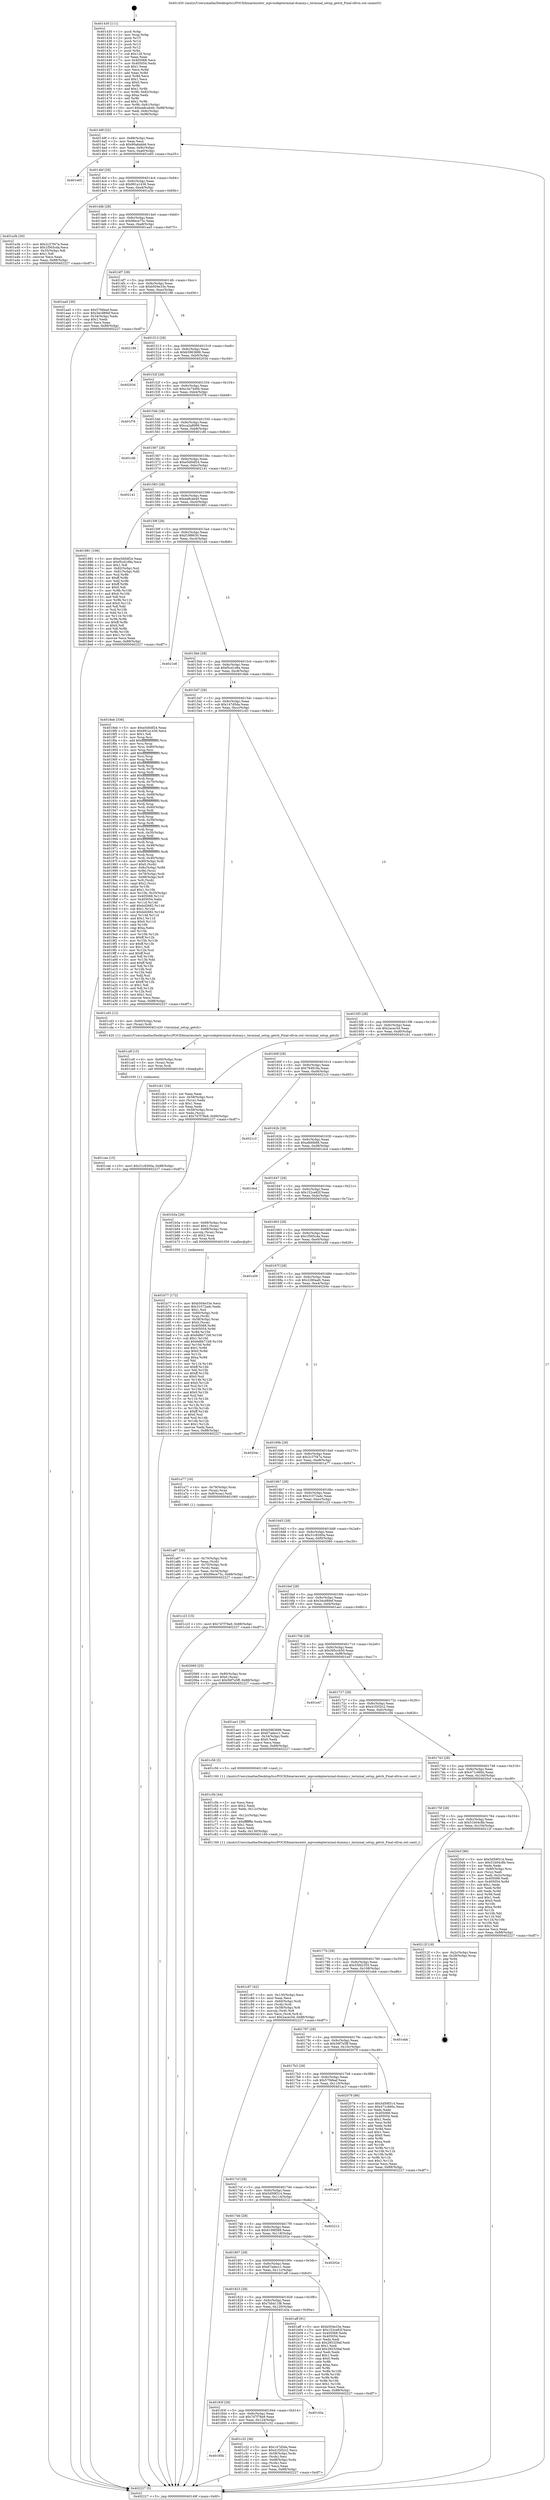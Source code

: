 digraph "0x401430" {
  label = "0x401430 (/mnt/c/Users/mathe/Desktop/tcc/POCII/binaries/extr_mpvosdepterminal-dummy.c_terminal_setup_getch_Final-ollvm.out::main(0))"
  labelloc = "t"
  node[shape=record]

  Entry [label="",width=0.3,height=0.3,shape=circle,fillcolor=black,style=filled]
  "0x40149f" [label="{
     0x40149f [32]\l
     | [instrs]\l
     &nbsp;&nbsp;0x40149f \<+6\>: mov -0x88(%rbp),%eax\l
     &nbsp;&nbsp;0x4014a5 \<+2\>: mov %eax,%ecx\l
     &nbsp;&nbsp;0x4014a7 \<+6\>: sub $0x90a6abb6,%ecx\l
     &nbsp;&nbsp;0x4014ad \<+6\>: mov %eax,-0x9c(%rbp)\l
     &nbsp;&nbsp;0x4014b3 \<+6\>: mov %ecx,-0xa0(%rbp)\l
     &nbsp;&nbsp;0x4014b9 \<+6\>: je 0000000000401e65 \<main+0xa35\>\l
  }"]
  "0x401e65" [label="{
     0x401e65\l
  }", style=dashed]
  "0x4014bf" [label="{
     0x4014bf [28]\l
     | [instrs]\l
     &nbsp;&nbsp;0x4014bf \<+5\>: jmp 00000000004014c4 \<main+0x94\>\l
     &nbsp;&nbsp;0x4014c4 \<+6\>: mov -0x9c(%rbp),%eax\l
     &nbsp;&nbsp;0x4014ca \<+5\>: sub $0x991a1436,%eax\l
     &nbsp;&nbsp;0x4014cf \<+6\>: mov %eax,-0xa4(%rbp)\l
     &nbsp;&nbsp;0x4014d5 \<+6\>: je 0000000000401a3b \<main+0x60b\>\l
  }"]
  Exit [label="",width=0.3,height=0.3,shape=circle,fillcolor=black,style=filled,peripheries=2]
  "0x401a3b" [label="{
     0x401a3b [30]\l
     | [instrs]\l
     &nbsp;&nbsp;0x401a3b \<+5\>: mov $0x2c37f47a,%eax\l
     &nbsp;&nbsp;0x401a40 \<+5\>: mov $0x1f565cda,%ecx\l
     &nbsp;&nbsp;0x401a45 \<+3\>: mov -0x35(%rbp),%dl\l
     &nbsp;&nbsp;0x401a48 \<+3\>: test $0x1,%dl\l
     &nbsp;&nbsp;0x401a4b \<+3\>: cmovne %ecx,%eax\l
     &nbsp;&nbsp;0x401a4e \<+6\>: mov %eax,-0x88(%rbp)\l
     &nbsp;&nbsp;0x401a54 \<+5\>: jmp 0000000000402227 \<main+0xdf7\>\l
  }"]
  "0x4014db" [label="{
     0x4014db [28]\l
     | [instrs]\l
     &nbsp;&nbsp;0x4014db \<+5\>: jmp 00000000004014e0 \<main+0xb0\>\l
     &nbsp;&nbsp;0x4014e0 \<+6\>: mov -0x9c(%rbp),%eax\l
     &nbsp;&nbsp;0x4014e6 \<+5\>: sub $0x99ece75c,%eax\l
     &nbsp;&nbsp;0x4014eb \<+6\>: mov %eax,-0xa8(%rbp)\l
     &nbsp;&nbsp;0x4014f1 \<+6\>: je 0000000000401aa5 \<main+0x675\>\l
  }"]
  "0x401cee" [label="{
     0x401cee [15]\l
     | [instrs]\l
     &nbsp;&nbsp;0x401cee \<+10\>: movl $0x31c8260a,-0x88(%rbp)\l
     &nbsp;&nbsp;0x401cf8 \<+5\>: jmp 0000000000402227 \<main+0xdf7\>\l
  }"]
  "0x401aa5" [label="{
     0x401aa5 [30]\l
     | [instrs]\l
     &nbsp;&nbsp;0x401aa5 \<+5\>: mov $0x57f4feaf,%eax\l
     &nbsp;&nbsp;0x401aaa \<+5\>: mov $0x34cd89ef,%ecx\l
     &nbsp;&nbsp;0x401aaf \<+3\>: mov -0x34(%rbp),%edx\l
     &nbsp;&nbsp;0x401ab2 \<+3\>: cmp $0x1,%edx\l
     &nbsp;&nbsp;0x401ab5 \<+3\>: cmovl %ecx,%eax\l
     &nbsp;&nbsp;0x401ab8 \<+6\>: mov %eax,-0x88(%rbp)\l
     &nbsp;&nbsp;0x401abe \<+5\>: jmp 0000000000402227 \<main+0xdf7\>\l
  }"]
  "0x4014f7" [label="{
     0x4014f7 [28]\l
     | [instrs]\l
     &nbsp;&nbsp;0x4014f7 \<+5\>: jmp 00000000004014fc \<main+0xcc\>\l
     &nbsp;&nbsp;0x4014fc \<+6\>: mov -0x9c(%rbp),%eax\l
     &nbsp;&nbsp;0x401502 \<+5\>: sub $0xb504e33e,%eax\l
     &nbsp;&nbsp;0x401507 \<+6\>: mov %eax,-0xac(%rbp)\l
     &nbsp;&nbsp;0x40150d \<+6\>: je 0000000000402186 \<main+0xd56\>\l
  }"]
  "0x401cdf" [label="{
     0x401cdf [15]\l
     | [instrs]\l
     &nbsp;&nbsp;0x401cdf \<+4\>: mov -0x60(%rbp),%rax\l
     &nbsp;&nbsp;0x401ce3 \<+3\>: mov (%rax),%rax\l
     &nbsp;&nbsp;0x401ce6 \<+3\>: mov %rax,%rdi\l
     &nbsp;&nbsp;0x401ce9 \<+5\>: call 0000000000401030 \<free@plt\>\l
     | [calls]\l
     &nbsp;&nbsp;0x401030 \{1\} (unknown)\l
  }"]
  "0x402186" [label="{
     0x402186\l
  }", style=dashed]
  "0x401513" [label="{
     0x401513 [28]\l
     | [instrs]\l
     &nbsp;&nbsp;0x401513 \<+5\>: jmp 0000000000401518 \<main+0xe8\>\l
     &nbsp;&nbsp;0x401518 \<+6\>: mov -0x9c(%rbp),%eax\l
     &nbsp;&nbsp;0x40151e \<+5\>: sub $0xb5963686,%eax\l
     &nbsp;&nbsp;0x401523 \<+6\>: mov %eax,-0xb0(%rbp)\l
     &nbsp;&nbsp;0x401529 \<+6\>: je 000000000040203d \<main+0xc0d\>\l
  }"]
  "0x401c87" [label="{
     0x401c87 [42]\l
     | [instrs]\l
     &nbsp;&nbsp;0x401c87 \<+6\>: mov -0x130(%rbp),%ecx\l
     &nbsp;&nbsp;0x401c8d \<+3\>: imul %eax,%ecx\l
     &nbsp;&nbsp;0x401c90 \<+4\>: mov -0x60(%rbp),%rdi\l
     &nbsp;&nbsp;0x401c94 \<+3\>: mov (%rdi),%rdi\l
     &nbsp;&nbsp;0x401c97 \<+4\>: mov -0x58(%rbp),%r8\l
     &nbsp;&nbsp;0x401c9b \<+3\>: movslq (%r8),%r8\l
     &nbsp;&nbsp;0x401c9e \<+4\>: mov %ecx,(%rdi,%r8,4)\l
     &nbsp;&nbsp;0x401ca2 \<+10\>: movl $0x2acec5d,-0x88(%rbp)\l
     &nbsp;&nbsp;0x401cac \<+5\>: jmp 0000000000402227 \<main+0xdf7\>\l
  }"]
  "0x40203d" [label="{
     0x40203d\l
  }", style=dashed]
  "0x40152f" [label="{
     0x40152f [28]\l
     | [instrs]\l
     &nbsp;&nbsp;0x40152f \<+5\>: jmp 0000000000401534 \<main+0x104\>\l
     &nbsp;&nbsp;0x401534 \<+6\>: mov -0x9c(%rbp),%eax\l
     &nbsp;&nbsp;0x40153a \<+5\>: sub $0xc3a73d0b,%eax\l
     &nbsp;&nbsp;0x40153f \<+6\>: mov %eax,-0xb4(%rbp)\l
     &nbsp;&nbsp;0x401545 \<+6\>: je 0000000000401f78 \<main+0xb48\>\l
  }"]
  "0x401c5b" [label="{
     0x401c5b [44]\l
     | [instrs]\l
     &nbsp;&nbsp;0x401c5b \<+2\>: xor %ecx,%ecx\l
     &nbsp;&nbsp;0x401c5d \<+5\>: mov $0x2,%edx\l
     &nbsp;&nbsp;0x401c62 \<+6\>: mov %edx,-0x12c(%rbp)\l
     &nbsp;&nbsp;0x401c68 \<+1\>: cltd\l
     &nbsp;&nbsp;0x401c69 \<+6\>: mov -0x12c(%rbp),%esi\l
     &nbsp;&nbsp;0x401c6f \<+2\>: idiv %esi\l
     &nbsp;&nbsp;0x401c71 \<+6\>: imul $0xfffffffe,%edx,%edx\l
     &nbsp;&nbsp;0x401c77 \<+3\>: sub $0x1,%ecx\l
     &nbsp;&nbsp;0x401c7a \<+2\>: sub %ecx,%edx\l
     &nbsp;&nbsp;0x401c7c \<+6\>: mov %edx,-0x130(%rbp)\l
     &nbsp;&nbsp;0x401c82 \<+5\>: call 0000000000401160 \<next_i\>\l
     | [calls]\l
     &nbsp;&nbsp;0x401160 \{1\} (/mnt/c/Users/mathe/Desktop/tcc/POCII/binaries/extr_mpvosdepterminal-dummy.c_terminal_setup_getch_Final-ollvm.out::next_i)\l
  }"]
  "0x401f78" [label="{
     0x401f78\l
  }", style=dashed]
  "0x40154b" [label="{
     0x40154b [28]\l
     | [instrs]\l
     &nbsp;&nbsp;0x40154b \<+5\>: jmp 0000000000401550 \<main+0x120\>\l
     &nbsp;&nbsp;0x401550 \<+6\>: mov -0x9c(%rbp),%eax\l
     &nbsp;&nbsp;0x401556 \<+5\>: sub $0xca2a8089,%eax\l
     &nbsp;&nbsp;0x40155b \<+6\>: mov %eax,-0xb8(%rbp)\l
     &nbsp;&nbsp;0x401561 \<+6\>: je 0000000000401cfd \<main+0x8cd\>\l
  }"]
  "0x40185b" [label="{
     0x40185b\l
  }", style=dashed]
  "0x401cfd" [label="{
     0x401cfd\l
  }", style=dashed]
  "0x401567" [label="{
     0x401567 [28]\l
     | [instrs]\l
     &nbsp;&nbsp;0x401567 \<+5\>: jmp 000000000040156c \<main+0x13c\>\l
     &nbsp;&nbsp;0x40156c \<+6\>: mov -0x9c(%rbp),%eax\l
     &nbsp;&nbsp;0x401572 \<+5\>: sub $0xe5d0df24,%eax\l
     &nbsp;&nbsp;0x401577 \<+6\>: mov %eax,-0xbc(%rbp)\l
     &nbsp;&nbsp;0x40157d \<+6\>: je 0000000000402141 \<main+0xd11\>\l
  }"]
  "0x401c32" [label="{
     0x401c32 [36]\l
     | [instrs]\l
     &nbsp;&nbsp;0x401c32 \<+5\>: mov $0x147d5da,%eax\l
     &nbsp;&nbsp;0x401c37 \<+5\>: mov $0x41f202c2,%ecx\l
     &nbsp;&nbsp;0x401c3c \<+4\>: mov -0x58(%rbp),%rdx\l
     &nbsp;&nbsp;0x401c40 \<+2\>: mov (%rdx),%esi\l
     &nbsp;&nbsp;0x401c42 \<+4\>: mov -0x68(%rbp),%rdx\l
     &nbsp;&nbsp;0x401c46 \<+2\>: cmp (%rdx),%esi\l
     &nbsp;&nbsp;0x401c48 \<+3\>: cmovl %ecx,%eax\l
     &nbsp;&nbsp;0x401c4b \<+6\>: mov %eax,-0x88(%rbp)\l
     &nbsp;&nbsp;0x401c51 \<+5\>: jmp 0000000000402227 \<main+0xdf7\>\l
  }"]
  "0x402141" [label="{
     0x402141\l
  }", style=dashed]
  "0x401583" [label="{
     0x401583 [28]\l
     | [instrs]\l
     &nbsp;&nbsp;0x401583 \<+5\>: jmp 0000000000401588 \<main+0x158\>\l
     &nbsp;&nbsp;0x401588 \<+6\>: mov -0x9c(%rbp),%eax\l
     &nbsp;&nbsp;0x40158e \<+5\>: sub $0xea8cab40,%eax\l
     &nbsp;&nbsp;0x401593 \<+6\>: mov %eax,-0xc0(%rbp)\l
     &nbsp;&nbsp;0x401599 \<+6\>: je 0000000000401881 \<main+0x451\>\l
  }"]
  "0x40183f" [label="{
     0x40183f [28]\l
     | [instrs]\l
     &nbsp;&nbsp;0x40183f \<+5\>: jmp 0000000000401844 \<main+0x414\>\l
     &nbsp;&nbsp;0x401844 \<+6\>: mov -0x9c(%rbp),%eax\l
     &nbsp;&nbsp;0x40184a \<+5\>: sub $0x7d7f78a9,%eax\l
     &nbsp;&nbsp;0x40184f \<+6\>: mov %eax,-0x124(%rbp)\l
     &nbsp;&nbsp;0x401855 \<+6\>: je 0000000000401c32 \<main+0x802\>\l
  }"]
  "0x401881" [label="{
     0x401881 [106]\l
     | [instrs]\l
     &nbsp;&nbsp;0x401881 \<+5\>: mov $0xe5d0df24,%eax\l
     &nbsp;&nbsp;0x401886 \<+5\>: mov $0xf5cd1d9a,%ecx\l
     &nbsp;&nbsp;0x40188b \<+2\>: mov $0x1,%dl\l
     &nbsp;&nbsp;0x40188d \<+7\>: mov -0x82(%rbp),%sil\l
     &nbsp;&nbsp;0x401894 \<+7\>: mov -0x81(%rbp),%dil\l
     &nbsp;&nbsp;0x40189b \<+3\>: mov %sil,%r8b\l
     &nbsp;&nbsp;0x40189e \<+4\>: xor $0xff,%r8b\l
     &nbsp;&nbsp;0x4018a2 \<+3\>: mov %dil,%r9b\l
     &nbsp;&nbsp;0x4018a5 \<+4\>: xor $0xff,%r9b\l
     &nbsp;&nbsp;0x4018a9 \<+3\>: xor $0x0,%dl\l
     &nbsp;&nbsp;0x4018ac \<+3\>: mov %r8b,%r10b\l
     &nbsp;&nbsp;0x4018af \<+4\>: and $0x0,%r10b\l
     &nbsp;&nbsp;0x4018b3 \<+3\>: and %dl,%sil\l
     &nbsp;&nbsp;0x4018b6 \<+3\>: mov %r9b,%r11b\l
     &nbsp;&nbsp;0x4018b9 \<+4\>: and $0x0,%r11b\l
     &nbsp;&nbsp;0x4018bd \<+3\>: and %dl,%dil\l
     &nbsp;&nbsp;0x4018c0 \<+3\>: or %sil,%r10b\l
     &nbsp;&nbsp;0x4018c3 \<+3\>: or %dil,%r11b\l
     &nbsp;&nbsp;0x4018c6 \<+3\>: xor %r11b,%r10b\l
     &nbsp;&nbsp;0x4018c9 \<+3\>: or %r9b,%r8b\l
     &nbsp;&nbsp;0x4018cc \<+4\>: xor $0xff,%r8b\l
     &nbsp;&nbsp;0x4018d0 \<+3\>: or $0x0,%dl\l
     &nbsp;&nbsp;0x4018d3 \<+3\>: and %dl,%r8b\l
     &nbsp;&nbsp;0x4018d6 \<+3\>: or %r8b,%r10b\l
     &nbsp;&nbsp;0x4018d9 \<+4\>: test $0x1,%r10b\l
     &nbsp;&nbsp;0x4018dd \<+3\>: cmovne %ecx,%eax\l
     &nbsp;&nbsp;0x4018e0 \<+6\>: mov %eax,-0x88(%rbp)\l
     &nbsp;&nbsp;0x4018e6 \<+5\>: jmp 0000000000402227 \<main+0xdf7\>\l
  }"]
  "0x40159f" [label="{
     0x40159f [28]\l
     | [instrs]\l
     &nbsp;&nbsp;0x40159f \<+5\>: jmp 00000000004015a4 \<main+0x174\>\l
     &nbsp;&nbsp;0x4015a4 \<+6\>: mov -0x9c(%rbp),%eax\l
     &nbsp;&nbsp;0x4015aa \<+5\>: sub $0xf19f8630,%eax\l
     &nbsp;&nbsp;0x4015af \<+6\>: mov %eax,-0xc4(%rbp)\l
     &nbsp;&nbsp;0x4015b5 \<+6\>: je 00000000004021e8 \<main+0xdb8\>\l
  }"]
  "0x402227" [label="{
     0x402227 [5]\l
     | [instrs]\l
     &nbsp;&nbsp;0x402227 \<+5\>: jmp 000000000040149f \<main+0x6f\>\l
  }"]
  "0x401430" [label="{
     0x401430 [111]\l
     | [instrs]\l
     &nbsp;&nbsp;0x401430 \<+1\>: push %rbp\l
     &nbsp;&nbsp;0x401431 \<+3\>: mov %rsp,%rbp\l
     &nbsp;&nbsp;0x401434 \<+2\>: push %r15\l
     &nbsp;&nbsp;0x401436 \<+2\>: push %r14\l
     &nbsp;&nbsp;0x401438 \<+2\>: push %r13\l
     &nbsp;&nbsp;0x40143a \<+2\>: push %r12\l
     &nbsp;&nbsp;0x40143c \<+1\>: push %rbx\l
     &nbsp;&nbsp;0x40143d \<+7\>: sub $0x128,%rsp\l
     &nbsp;&nbsp;0x401444 \<+2\>: xor %eax,%eax\l
     &nbsp;&nbsp;0x401446 \<+7\>: mov 0x405068,%ecx\l
     &nbsp;&nbsp;0x40144d \<+7\>: mov 0x405054,%edx\l
     &nbsp;&nbsp;0x401454 \<+3\>: sub $0x1,%eax\l
     &nbsp;&nbsp;0x401457 \<+3\>: mov %ecx,%r8d\l
     &nbsp;&nbsp;0x40145a \<+3\>: add %eax,%r8d\l
     &nbsp;&nbsp;0x40145d \<+4\>: imul %r8d,%ecx\l
     &nbsp;&nbsp;0x401461 \<+3\>: and $0x1,%ecx\l
     &nbsp;&nbsp;0x401464 \<+3\>: cmp $0x0,%ecx\l
     &nbsp;&nbsp;0x401467 \<+4\>: sete %r9b\l
     &nbsp;&nbsp;0x40146b \<+4\>: and $0x1,%r9b\l
     &nbsp;&nbsp;0x40146f \<+7\>: mov %r9b,-0x82(%rbp)\l
     &nbsp;&nbsp;0x401476 \<+3\>: cmp $0xa,%edx\l
     &nbsp;&nbsp;0x401479 \<+4\>: setl %r9b\l
     &nbsp;&nbsp;0x40147d \<+4\>: and $0x1,%r9b\l
     &nbsp;&nbsp;0x401481 \<+7\>: mov %r9b,-0x81(%rbp)\l
     &nbsp;&nbsp;0x401488 \<+10\>: movl $0xea8cab40,-0x88(%rbp)\l
     &nbsp;&nbsp;0x401492 \<+6\>: mov %edi,-0x8c(%rbp)\l
     &nbsp;&nbsp;0x401498 \<+7\>: mov %rsi,-0x98(%rbp)\l
  }"]
  "0x401d3a" [label="{
     0x401d3a\l
  }", style=dashed]
  "0x4021e8" [label="{
     0x4021e8\l
  }", style=dashed]
  "0x4015bb" [label="{
     0x4015bb [28]\l
     | [instrs]\l
     &nbsp;&nbsp;0x4015bb \<+5\>: jmp 00000000004015c0 \<main+0x190\>\l
     &nbsp;&nbsp;0x4015c0 \<+6\>: mov -0x9c(%rbp),%eax\l
     &nbsp;&nbsp;0x4015c6 \<+5\>: sub $0xf5cd1d9a,%eax\l
     &nbsp;&nbsp;0x4015cb \<+6\>: mov %eax,-0xc8(%rbp)\l
     &nbsp;&nbsp;0x4015d1 \<+6\>: je 00000000004018eb \<main+0x4bb\>\l
  }"]
  "0x401b77" [label="{
     0x401b77 [172]\l
     | [instrs]\l
     &nbsp;&nbsp;0x401b77 \<+5\>: mov $0xb504e33e,%ecx\l
     &nbsp;&nbsp;0x401b7c \<+5\>: mov $0x31072adc,%edx\l
     &nbsp;&nbsp;0x401b81 \<+3\>: mov $0x1,%sil\l
     &nbsp;&nbsp;0x401b84 \<+4\>: mov -0x60(%rbp),%rdi\l
     &nbsp;&nbsp;0x401b88 \<+3\>: mov %rax,(%rdi)\l
     &nbsp;&nbsp;0x401b8b \<+4\>: mov -0x58(%rbp),%rax\l
     &nbsp;&nbsp;0x401b8f \<+6\>: movl $0x0,(%rax)\l
     &nbsp;&nbsp;0x401b95 \<+8\>: mov 0x405068,%r8d\l
     &nbsp;&nbsp;0x401b9d \<+8\>: mov 0x405054,%r9d\l
     &nbsp;&nbsp;0x401ba5 \<+3\>: mov %r8d,%r10d\l
     &nbsp;&nbsp;0x401ba8 \<+7\>: sub $0x6d6b71b9,%r10d\l
     &nbsp;&nbsp;0x401baf \<+4\>: sub $0x1,%r10d\l
     &nbsp;&nbsp;0x401bb3 \<+7\>: add $0x6d6b71b9,%r10d\l
     &nbsp;&nbsp;0x401bba \<+4\>: imul %r10d,%r8d\l
     &nbsp;&nbsp;0x401bbe \<+4\>: and $0x1,%r8d\l
     &nbsp;&nbsp;0x401bc2 \<+4\>: cmp $0x0,%r8d\l
     &nbsp;&nbsp;0x401bc6 \<+4\>: sete %r11b\l
     &nbsp;&nbsp;0x401bca \<+4\>: cmp $0xa,%r9d\l
     &nbsp;&nbsp;0x401bce \<+3\>: setl %bl\l
     &nbsp;&nbsp;0x401bd1 \<+3\>: mov %r11b,%r14b\l
     &nbsp;&nbsp;0x401bd4 \<+4\>: xor $0xff,%r14b\l
     &nbsp;&nbsp;0x401bd8 \<+3\>: mov %bl,%r15b\l
     &nbsp;&nbsp;0x401bdb \<+4\>: xor $0xff,%r15b\l
     &nbsp;&nbsp;0x401bdf \<+4\>: xor $0x0,%sil\l
     &nbsp;&nbsp;0x401be3 \<+3\>: mov %r14b,%r12b\l
     &nbsp;&nbsp;0x401be6 \<+4\>: and $0x0,%r12b\l
     &nbsp;&nbsp;0x401bea \<+3\>: and %sil,%r11b\l
     &nbsp;&nbsp;0x401bed \<+3\>: mov %r15b,%r13b\l
     &nbsp;&nbsp;0x401bf0 \<+4\>: and $0x0,%r13b\l
     &nbsp;&nbsp;0x401bf4 \<+3\>: and %sil,%bl\l
     &nbsp;&nbsp;0x401bf7 \<+3\>: or %r11b,%r12b\l
     &nbsp;&nbsp;0x401bfa \<+3\>: or %bl,%r13b\l
     &nbsp;&nbsp;0x401bfd \<+3\>: xor %r13b,%r12b\l
     &nbsp;&nbsp;0x401c00 \<+3\>: or %r15b,%r14b\l
     &nbsp;&nbsp;0x401c03 \<+4\>: xor $0xff,%r14b\l
     &nbsp;&nbsp;0x401c07 \<+4\>: or $0x0,%sil\l
     &nbsp;&nbsp;0x401c0b \<+3\>: and %sil,%r14b\l
     &nbsp;&nbsp;0x401c0e \<+3\>: or %r14b,%r12b\l
     &nbsp;&nbsp;0x401c11 \<+4\>: test $0x1,%r12b\l
     &nbsp;&nbsp;0x401c15 \<+3\>: cmovne %edx,%ecx\l
     &nbsp;&nbsp;0x401c18 \<+6\>: mov %ecx,-0x88(%rbp)\l
     &nbsp;&nbsp;0x401c1e \<+5\>: jmp 0000000000402227 \<main+0xdf7\>\l
  }"]
  "0x4018eb" [label="{
     0x4018eb [336]\l
     | [instrs]\l
     &nbsp;&nbsp;0x4018eb \<+5\>: mov $0xe5d0df24,%eax\l
     &nbsp;&nbsp;0x4018f0 \<+5\>: mov $0x991a1436,%ecx\l
     &nbsp;&nbsp;0x4018f5 \<+2\>: mov $0x1,%dl\l
     &nbsp;&nbsp;0x4018f7 \<+3\>: mov %rsp,%rsi\l
     &nbsp;&nbsp;0x4018fa \<+4\>: add $0xfffffffffffffff0,%rsi\l
     &nbsp;&nbsp;0x4018fe \<+3\>: mov %rsi,%rsp\l
     &nbsp;&nbsp;0x401901 \<+4\>: mov %rsi,-0x80(%rbp)\l
     &nbsp;&nbsp;0x401905 \<+3\>: mov %rsp,%rsi\l
     &nbsp;&nbsp;0x401908 \<+4\>: add $0xfffffffffffffff0,%rsi\l
     &nbsp;&nbsp;0x40190c \<+3\>: mov %rsi,%rsp\l
     &nbsp;&nbsp;0x40190f \<+3\>: mov %rsp,%rdi\l
     &nbsp;&nbsp;0x401912 \<+4\>: add $0xfffffffffffffff0,%rdi\l
     &nbsp;&nbsp;0x401916 \<+3\>: mov %rdi,%rsp\l
     &nbsp;&nbsp;0x401919 \<+4\>: mov %rdi,-0x78(%rbp)\l
     &nbsp;&nbsp;0x40191d \<+3\>: mov %rsp,%rdi\l
     &nbsp;&nbsp;0x401920 \<+4\>: add $0xfffffffffffffff0,%rdi\l
     &nbsp;&nbsp;0x401924 \<+3\>: mov %rdi,%rsp\l
     &nbsp;&nbsp;0x401927 \<+4\>: mov %rdi,-0x70(%rbp)\l
     &nbsp;&nbsp;0x40192b \<+3\>: mov %rsp,%rdi\l
     &nbsp;&nbsp;0x40192e \<+4\>: add $0xfffffffffffffff0,%rdi\l
     &nbsp;&nbsp;0x401932 \<+3\>: mov %rdi,%rsp\l
     &nbsp;&nbsp;0x401935 \<+4\>: mov %rdi,-0x68(%rbp)\l
     &nbsp;&nbsp;0x401939 \<+3\>: mov %rsp,%rdi\l
     &nbsp;&nbsp;0x40193c \<+4\>: add $0xfffffffffffffff0,%rdi\l
     &nbsp;&nbsp;0x401940 \<+3\>: mov %rdi,%rsp\l
     &nbsp;&nbsp;0x401943 \<+4\>: mov %rdi,-0x60(%rbp)\l
     &nbsp;&nbsp;0x401947 \<+3\>: mov %rsp,%rdi\l
     &nbsp;&nbsp;0x40194a \<+4\>: add $0xfffffffffffffff0,%rdi\l
     &nbsp;&nbsp;0x40194e \<+3\>: mov %rdi,%rsp\l
     &nbsp;&nbsp;0x401951 \<+4\>: mov %rdi,-0x58(%rbp)\l
     &nbsp;&nbsp;0x401955 \<+3\>: mov %rsp,%rdi\l
     &nbsp;&nbsp;0x401958 \<+4\>: add $0xfffffffffffffff0,%rdi\l
     &nbsp;&nbsp;0x40195c \<+3\>: mov %rdi,%rsp\l
     &nbsp;&nbsp;0x40195f \<+4\>: mov %rdi,-0x50(%rbp)\l
     &nbsp;&nbsp;0x401963 \<+3\>: mov %rsp,%rdi\l
     &nbsp;&nbsp;0x401966 \<+4\>: add $0xfffffffffffffff0,%rdi\l
     &nbsp;&nbsp;0x40196a \<+3\>: mov %rdi,%rsp\l
     &nbsp;&nbsp;0x40196d \<+4\>: mov %rdi,-0x48(%rbp)\l
     &nbsp;&nbsp;0x401971 \<+3\>: mov %rsp,%rdi\l
     &nbsp;&nbsp;0x401974 \<+4\>: add $0xfffffffffffffff0,%rdi\l
     &nbsp;&nbsp;0x401978 \<+3\>: mov %rdi,%rsp\l
     &nbsp;&nbsp;0x40197b \<+4\>: mov %rdi,-0x40(%rbp)\l
     &nbsp;&nbsp;0x40197f \<+4\>: mov -0x80(%rbp),%rdi\l
     &nbsp;&nbsp;0x401983 \<+6\>: movl $0x0,(%rdi)\l
     &nbsp;&nbsp;0x401989 \<+7\>: mov -0x8c(%rbp),%r8d\l
     &nbsp;&nbsp;0x401990 \<+3\>: mov %r8d,(%rsi)\l
     &nbsp;&nbsp;0x401993 \<+4\>: mov -0x78(%rbp),%rdi\l
     &nbsp;&nbsp;0x401997 \<+7\>: mov -0x98(%rbp),%r9\l
     &nbsp;&nbsp;0x40199e \<+3\>: mov %r9,(%rdi)\l
     &nbsp;&nbsp;0x4019a1 \<+3\>: cmpl $0x2,(%rsi)\l
     &nbsp;&nbsp;0x4019a4 \<+4\>: setne %r10b\l
     &nbsp;&nbsp;0x4019a8 \<+4\>: and $0x1,%r10b\l
     &nbsp;&nbsp;0x4019ac \<+4\>: mov %r10b,-0x35(%rbp)\l
     &nbsp;&nbsp;0x4019b0 \<+8\>: mov 0x405068,%r11d\l
     &nbsp;&nbsp;0x4019b8 \<+7\>: mov 0x405054,%ebx\l
     &nbsp;&nbsp;0x4019bf \<+3\>: mov %r11d,%r14d\l
     &nbsp;&nbsp;0x4019c2 \<+7\>: add $0xbd2682,%r14d\l
     &nbsp;&nbsp;0x4019c9 \<+4\>: sub $0x1,%r14d\l
     &nbsp;&nbsp;0x4019cd \<+7\>: sub $0xbd2682,%r14d\l
     &nbsp;&nbsp;0x4019d4 \<+4\>: imul %r14d,%r11d\l
     &nbsp;&nbsp;0x4019d8 \<+4\>: and $0x1,%r11d\l
     &nbsp;&nbsp;0x4019dc \<+4\>: cmp $0x0,%r11d\l
     &nbsp;&nbsp;0x4019e0 \<+4\>: sete %r10b\l
     &nbsp;&nbsp;0x4019e4 \<+3\>: cmp $0xa,%ebx\l
     &nbsp;&nbsp;0x4019e7 \<+4\>: setl %r15b\l
     &nbsp;&nbsp;0x4019eb \<+3\>: mov %r10b,%r12b\l
     &nbsp;&nbsp;0x4019ee \<+4\>: xor $0xff,%r12b\l
     &nbsp;&nbsp;0x4019f2 \<+3\>: mov %r15b,%r13b\l
     &nbsp;&nbsp;0x4019f5 \<+4\>: xor $0xff,%r13b\l
     &nbsp;&nbsp;0x4019f9 \<+3\>: xor $0x1,%dl\l
     &nbsp;&nbsp;0x4019fc \<+3\>: mov %r12b,%sil\l
     &nbsp;&nbsp;0x4019ff \<+4\>: and $0xff,%sil\l
     &nbsp;&nbsp;0x401a03 \<+3\>: and %dl,%r10b\l
     &nbsp;&nbsp;0x401a06 \<+3\>: mov %r13b,%dil\l
     &nbsp;&nbsp;0x401a09 \<+4\>: and $0xff,%dil\l
     &nbsp;&nbsp;0x401a0d \<+3\>: and %dl,%r15b\l
     &nbsp;&nbsp;0x401a10 \<+3\>: or %r10b,%sil\l
     &nbsp;&nbsp;0x401a13 \<+3\>: or %r15b,%dil\l
     &nbsp;&nbsp;0x401a16 \<+3\>: xor %dil,%sil\l
     &nbsp;&nbsp;0x401a19 \<+3\>: or %r13b,%r12b\l
     &nbsp;&nbsp;0x401a1c \<+4\>: xor $0xff,%r12b\l
     &nbsp;&nbsp;0x401a20 \<+3\>: or $0x1,%dl\l
     &nbsp;&nbsp;0x401a23 \<+3\>: and %dl,%r12b\l
     &nbsp;&nbsp;0x401a26 \<+3\>: or %r12b,%sil\l
     &nbsp;&nbsp;0x401a29 \<+4\>: test $0x1,%sil\l
     &nbsp;&nbsp;0x401a2d \<+3\>: cmovne %ecx,%eax\l
     &nbsp;&nbsp;0x401a30 \<+6\>: mov %eax,-0x88(%rbp)\l
     &nbsp;&nbsp;0x401a36 \<+5\>: jmp 0000000000402227 \<main+0xdf7\>\l
  }"]
  "0x4015d7" [label="{
     0x4015d7 [28]\l
     | [instrs]\l
     &nbsp;&nbsp;0x4015d7 \<+5\>: jmp 00000000004015dc \<main+0x1ac\>\l
     &nbsp;&nbsp;0x4015dc \<+6\>: mov -0x9c(%rbp),%eax\l
     &nbsp;&nbsp;0x4015e2 \<+5\>: sub $0x147d5da,%eax\l
     &nbsp;&nbsp;0x4015e7 \<+6\>: mov %eax,-0xcc(%rbp)\l
     &nbsp;&nbsp;0x4015ed \<+6\>: je 0000000000401cd3 \<main+0x8a3\>\l
  }"]
  "0x401823" [label="{
     0x401823 [28]\l
     | [instrs]\l
     &nbsp;&nbsp;0x401823 \<+5\>: jmp 0000000000401828 \<main+0x3f8\>\l
     &nbsp;&nbsp;0x401828 \<+6\>: mov -0x9c(%rbp),%eax\l
     &nbsp;&nbsp;0x40182e \<+5\>: sub $0x7bb411f8,%eax\l
     &nbsp;&nbsp;0x401833 \<+6\>: mov %eax,-0x120(%rbp)\l
     &nbsp;&nbsp;0x401839 \<+6\>: je 0000000000401d3a \<main+0x90a\>\l
  }"]
  "0x401aff" [label="{
     0x401aff [91]\l
     | [instrs]\l
     &nbsp;&nbsp;0x401aff \<+5\>: mov $0xb504e33e,%eax\l
     &nbsp;&nbsp;0x401b04 \<+5\>: mov $0x152ce82f,%ecx\l
     &nbsp;&nbsp;0x401b09 \<+7\>: mov 0x405068,%edx\l
     &nbsp;&nbsp;0x401b10 \<+7\>: mov 0x405054,%esi\l
     &nbsp;&nbsp;0x401b17 \<+2\>: mov %edx,%edi\l
     &nbsp;&nbsp;0x401b19 \<+6\>: sub $0x285329af,%edi\l
     &nbsp;&nbsp;0x401b1f \<+3\>: sub $0x1,%edi\l
     &nbsp;&nbsp;0x401b22 \<+6\>: add $0x285329af,%edi\l
     &nbsp;&nbsp;0x401b28 \<+3\>: imul %edi,%edx\l
     &nbsp;&nbsp;0x401b2b \<+3\>: and $0x1,%edx\l
     &nbsp;&nbsp;0x401b2e \<+3\>: cmp $0x0,%edx\l
     &nbsp;&nbsp;0x401b31 \<+4\>: sete %r8b\l
     &nbsp;&nbsp;0x401b35 \<+3\>: cmp $0xa,%esi\l
     &nbsp;&nbsp;0x401b38 \<+4\>: setl %r9b\l
     &nbsp;&nbsp;0x401b3c \<+3\>: mov %r8b,%r10b\l
     &nbsp;&nbsp;0x401b3f \<+3\>: and %r9b,%r10b\l
     &nbsp;&nbsp;0x401b42 \<+3\>: xor %r9b,%r8b\l
     &nbsp;&nbsp;0x401b45 \<+3\>: or %r8b,%r10b\l
     &nbsp;&nbsp;0x401b48 \<+4\>: test $0x1,%r10b\l
     &nbsp;&nbsp;0x401b4c \<+3\>: cmovne %ecx,%eax\l
     &nbsp;&nbsp;0x401b4f \<+6\>: mov %eax,-0x88(%rbp)\l
     &nbsp;&nbsp;0x401b55 \<+5\>: jmp 0000000000402227 \<main+0xdf7\>\l
  }"]
  "0x401cd3" [label="{
     0x401cd3 [12]\l
     | [instrs]\l
     &nbsp;&nbsp;0x401cd3 \<+4\>: mov -0x60(%rbp),%rax\l
     &nbsp;&nbsp;0x401cd7 \<+3\>: mov (%rax),%rdi\l
     &nbsp;&nbsp;0x401cda \<+5\>: call 0000000000401420 \<terminal_setup_getch\>\l
     | [calls]\l
     &nbsp;&nbsp;0x401420 \{1\} (/mnt/c/Users/mathe/Desktop/tcc/POCII/binaries/extr_mpvosdepterminal-dummy.c_terminal_setup_getch_Final-ollvm.out::terminal_setup_getch)\l
  }"]
  "0x4015f3" [label="{
     0x4015f3 [28]\l
     | [instrs]\l
     &nbsp;&nbsp;0x4015f3 \<+5\>: jmp 00000000004015f8 \<main+0x1c8\>\l
     &nbsp;&nbsp;0x4015f8 \<+6\>: mov -0x9c(%rbp),%eax\l
     &nbsp;&nbsp;0x4015fe \<+5\>: sub $0x2acec5d,%eax\l
     &nbsp;&nbsp;0x401603 \<+6\>: mov %eax,-0xd0(%rbp)\l
     &nbsp;&nbsp;0x401609 \<+6\>: je 0000000000401cb1 \<main+0x881\>\l
  }"]
  "0x401807" [label="{
     0x401807 [28]\l
     | [instrs]\l
     &nbsp;&nbsp;0x401807 \<+5\>: jmp 000000000040180c \<main+0x3dc\>\l
     &nbsp;&nbsp;0x40180c \<+6\>: mov -0x9c(%rbp),%eax\l
     &nbsp;&nbsp;0x401812 \<+5\>: sub $0x67adecc1,%eax\l
     &nbsp;&nbsp;0x401817 \<+6\>: mov %eax,-0x11c(%rbp)\l
     &nbsp;&nbsp;0x40181d \<+6\>: je 0000000000401aff \<main+0x6cf\>\l
  }"]
  "0x401cb1" [label="{
     0x401cb1 [34]\l
     | [instrs]\l
     &nbsp;&nbsp;0x401cb1 \<+2\>: xor %eax,%eax\l
     &nbsp;&nbsp;0x401cb3 \<+4\>: mov -0x58(%rbp),%rcx\l
     &nbsp;&nbsp;0x401cb7 \<+2\>: mov (%rcx),%edx\l
     &nbsp;&nbsp;0x401cb9 \<+3\>: sub $0x1,%eax\l
     &nbsp;&nbsp;0x401cbc \<+2\>: sub %eax,%edx\l
     &nbsp;&nbsp;0x401cbe \<+4\>: mov -0x58(%rbp),%rcx\l
     &nbsp;&nbsp;0x401cc2 \<+2\>: mov %edx,(%rcx)\l
     &nbsp;&nbsp;0x401cc4 \<+10\>: movl $0x7d7f78a9,-0x88(%rbp)\l
     &nbsp;&nbsp;0x401cce \<+5\>: jmp 0000000000402227 \<main+0xdf7\>\l
  }"]
  "0x40160f" [label="{
     0x40160f [28]\l
     | [instrs]\l
     &nbsp;&nbsp;0x40160f \<+5\>: jmp 0000000000401614 \<main+0x1e4\>\l
     &nbsp;&nbsp;0x401614 \<+6\>: mov -0x9c(%rbp),%eax\l
     &nbsp;&nbsp;0x40161a \<+5\>: sub $0x764818a,%eax\l
     &nbsp;&nbsp;0x40161f \<+6\>: mov %eax,-0xd4(%rbp)\l
     &nbsp;&nbsp;0x401625 \<+6\>: je 00000000004021c3 \<main+0xd93\>\l
  }"]
  "0x40202e" [label="{
     0x40202e\l
  }", style=dashed]
  "0x4021c3" [label="{
     0x4021c3\l
  }", style=dashed]
  "0x40162b" [label="{
     0x40162b [28]\l
     | [instrs]\l
     &nbsp;&nbsp;0x40162b \<+5\>: jmp 0000000000401630 \<main+0x200\>\l
     &nbsp;&nbsp;0x401630 \<+6\>: mov -0x9c(%rbp),%eax\l
     &nbsp;&nbsp;0x401636 \<+5\>: sub $0xe8d0b68,%eax\l
     &nbsp;&nbsp;0x40163b \<+6\>: mov %eax,-0xd8(%rbp)\l
     &nbsp;&nbsp;0x401641 \<+6\>: je 0000000000401dcd \<main+0x99d\>\l
  }"]
  "0x4017eb" [label="{
     0x4017eb [28]\l
     | [instrs]\l
     &nbsp;&nbsp;0x4017eb \<+5\>: jmp 00000000004017f0 \<main+0x3c0\>\l
     &nbsp;&nbsp;0x4017f0 \<+6\>: mov -0x9c(%rbp),%eax\l
     &nbsp;&nbsp;0x4017f6 \<+5\>: sub $0x6199f389,%eax\l
     &nbsp;&nbsp;0x4017fb \<+6\>: mov %eax,-0x118(%rbp)\l
     &nbsp;&nbsp;0x401801 \<+6\>: je 000000000040202e \<main+0xbfe\>\l
  }"]
  "0x401dcd" [label="{
     0x401dcd\l
  }", style=dashed]
  "0x401647" [label="{
     0x401647 [28]\l
     | [instrs]\l
     &nbsp;&nbsp;0x401647 \<+5\>: jmp 000000000040164c \<main+0x21c\>\l
     &nbsp;&nbsp;0x40164c \<+6\>: mov -0x9c(%rbp),%eax\l
     &nbsp;&nbsp;0x401652 \<+5\>: sub $0x152ce82f,%eax\l
     &nbsp;&nbsp;0x401657 \<+6\>: mov %eax,-0xdc(%rbp)\l
     &nbsp;&nbsp;0x40165d \<+6\>: je 0000000000401b5a \<main+0x72a\>\l
  }"]
  "0x402212" [label="{
     0x402212\l
  }", style=dashed]
  "0x401b5a" [label="{
     0x401b5a [29]\l
     | [instrs]\l
     &nbsp;&nbsp;0x401b5a \<+4\>: mov -0x68(%rbp),%rax\l
     &nbsp;&nbsp;0x401b5e \<+6\>: movl $0x1,(%rax)\l
     &nbsp;&nbsp;0x401b64 \<+4\>: mov -0x68(%rbp),%rax\l
     &nbsp;&nbsp;0x401b68 \<+3\>: movslq (%rax),%rax\l
     &nbsp;&nbsp;0x401b6b \<+4\>: shl $0x2,%rax\l
     &nbsp;&nbsp;0x401b6f \<+3\>: mov %rax,%rdi\l
     &nbsp;&nbsp;0x401b72 \<+5\>: call 0000000000401050 \<malloc@plt\>\l
     | [calls]\l
     &nbsp;&nbsp;0x401050 \{1\} (unknown)\l
  }"]
  "0x401663" [label="{
     0x401663 [28]\l
     | [instrs]\l
     &nbsp;&nbsp;0x401663 \<+5\>: jmp 0000000000401668 \<main+0x238\>\l
     &nbsp;&nbsp;0x401668 \<+6\>: mov -0x9c(%rbp),%eax\l
     &nbsp;&nbsp;0x40166e \<+5\>: sub $0x1f565cda,%eax\l
     &nbsp;&nbsp;0x401673 \<+6\>: mov %eax,-0xe0(%rbp)\l
     &nbsp;&nbsp;0x401679 \<+6\>: je 0000000000401a59 \<main+0x629\>\l
  }"]
  "0x4017cf" [label="{
     0x4017cf [28]\l
     | [instrs]\l
     &nbsp;&nbsp;0x4017cf \<+5\>: jmp 00000000004017d4 \<main+0x3a4\>\l
     &nbsp;&nbsp;0x4017d4 \<+6\>: mov -0x9c(%rbp),%eax\l
     &nbsp;&nbsp;0x4017da \<+5\>: sub $0x5d59f314,%eax\l
     &nbsp;&nbsp;0x4017df \<+6\>: mov %eax,-0x114(%rbp)\l
     &nbsp;&nbsp;0x4017e5 \<+6\>: je 0000000000402212 \<main+0xde2\>\l
  }"]
  "0x401a59" [label="{
     0x401a59\l
  }", style=dashed]
  "0x40167f" [label="{
     0x40167f [28]\l
     | [instrs]\l
     &nbsp;&nbsp;0x40167f \<+5\>: jmp 0000000000401684 \<main+0x254\>\l
     &nbsp;&nbsp;0x401684 \<+6\>: mov -0x9c(%rbp),%eax\l
     &nbsp;&nbsp;0x40168a \<+5\>: sub $0x2280aafc,%eax\l
     &nbsp;&nbsp;0x40168f \<+6\>: mov %eax,-0xe4(%rbp)\l
     &nbsp;&nbsp;0x401695 \<+6\>: je 000000000040204c \<main+0xc1c\>\l
  }"]
  "0x401ac3" [label="{
     0x401ac3\l
  }", style=dashed]
  "0x40204c" [label="{
     0x40204c\l
  }", style=dashed]
  "0x40169b" [label="{
     0x40169b [28]\l
     | [instrs]\l
     &nbsp;&nbsp;0x40169b \<+5\>: jmp 00000000004016a0 \<main+0x270\>\l
     &nbsp;&nbsp;0x4016a0 \<+6\>: mov -0x9c(%rbp),%eax\l
     &nbsp;&nbsp;0x4016a6 \<+5\>: sub $0x2c37f47a,%eax\l
     &nbsp;&nbsp;0x4016ab \<+6\>: mov %eax,-0xe8(%rbp)\l
     &nbsp;&nbsp;0x4016b1 \<+6\>: je 0000000000401a77 \<main+0x647\>\l
  }"]
  "0x4017b3" [label="{
     0x4017b3 [28]\l
     | [instrs]\l
     &nbsp;&nbsp;0x4017b3 \<+5\>: jmp 00000000004017b8 \<main+0x388\>\l
     &nbsp;&nbsp;0x4017b8 \<+6\>: mov -0x9c(%rbp),%eax\l
     &nbsp;&nbsp;0x4017be \<+5\>: sub $0x57f4feaf,%eax\l
     &nbsp;&nbsp;0x4017c3 \<+6\>: mov %eax,-0x110(%rbp)\l
     &nbsp;&nbsp;0x4017c9 \<+6\>: je 0000000000401ac3 \<main+0x693\>\l
  }"]
  "0x401a77" [label="{
     0x401a77 [16]\l
     | [instrs]\l
     &nbsp;&nbsp;0x401a77 \<+4\>: mov -0x78(%rbp),%rax\l
     &nbsp;&nbsp;0x401a7b \<+3\>: mov (%rax),%rax\l
     &nbsp;&nbsp;0x401a7e \<+4\>: mov 0x8(%rax),%rdi\l
     &nbsp;&nbsp;0x401a82 \<+5\>: call 0000000000401060 \<atoi@plt\>\l
     | [calls]\l
     &nbsp;&nbsp;0x401060 \{1\} (unknown)\l
  }"]
  "0x4016b7" [label="{
     0x4016b7 [28]\l
     | [instrs]\l
     &nbsp;&nbsp;0x4016b7 \<+5\>: jmp 00000000004016bc \<main+0x28c\>\l
     &nbsp;&nbsp;0x4016bc \<+6\>: mov -0x9c(%rbp),%eax\l
     &nbsp;&nbsp;0x4016c2 \<+5\>: sub $0x31072adc,%eax\l
     &nbsp;&nbsp;0x4016c7 \<+6\>: mov %eax,-0xec(%rbp)\l
     &nbsp;&nbsp;0x4016cd \<+6\>: je 0000000000401c23 \<main+0x7f3\>\l
  }"]
  "0x401a87" [label="{
     0x401a87 [30]\l
     | [instrs]\l
     &nbsp;&nbsp;0x401a87 \<+4\>: mov -0x70(%rbp),%rdi\l
     &nbsp;&nbsp;0x401a8b \<+2\>: mov %eax,(%rdi)\l
     &nbsp;&nbsp;0x401a8d \<+4\>: mov -0x70(%rbp),%rdi\l
     &nbsp;&nbsp;0x401a91 \<+2\>: mov (%rdi),%eax\l
     &nbsp;&nbsp;0x401a93 \<+3\>: mov %eax,-0x34(%rbp)\l
     &nbsp;&nbsp;0x401a96 \<+10\>: movl $0x99ece75c,-0x88(%rbp)\l
     &nbsp;&nbsp;0x401aa0 \<+5\>: jmp 0000000000402227 \<main+0xdf7\>\l
  }"]
  "0x402079" [label="{
     0x402079 [86]\l
     | [instrs]\l
     &nbsp;&nbsp;0x402079 \<+5\>: mov $0x5d59f314,%eax\l
     &nbsp;&nbsp;0x40207e \<+5\>: mov $0x471c660c,%ecx\l
     &nbsp;&nbsp;0x402083 \<+2\>: xor %edx,%edx\l
     &nbsp;&nbsp;0x402085 \<+7\>: mov 0x405068,%esi\l
     &nbsp;&nbsp;0x40208c \<+7\>: mov 0x405054,%edi\l
     &nbsp;&nbsp;0x402093 \<+3\>: sub $0x1,%edx\l
     &nbsp;&nbsp;0x402096 \<+3\>: mov %esi,%r8d\l
     &nbsp;&nbsp;0x402099 \<+3\>: add %edx,%r8d\l
     &nbsp;&nbsp;0x40209c \<+4\>: imul %r8d,%esi\l
     &nbsp;&nbsp;0x4020a0 \<+3\>: and $0x1,%esi\l
     &nbsp;&nbsp;0x4020a3 \<+3\>: cmp $0x0,%esi\l
     &nbsp;&nbsp;0x4020a6 \<+4\>: sete %r9b\l
     &nbsp;&nbsp;0x4020aa \<+3\>: cmp $0xa,%edi\l
     &nbsp;&nbsp;0x4020ad \<+4\>: setl %r10b\l
     &nbsp;&nbsp;0x4020b1 \<+3\>: mov %r9b,%r11b\l
     &nbsp;&nbsp;0x4020b4 \<+3\>: and %r10b,%r11b\l
     &nbsp;&nbsp;0x4020b7 \<+3\>: xor %r10b,%r9b\l
     &nbsp;&nbsp;0x4020ba \<+3\>: or %r9b,%r11b\l
     &nbsp;&nbsp;0x4020bd \<+4\>: test $0x1,%r11b\l
     &nbsp;&nbsp;0x4020c1 \<+3\>: cmovne %ecx,%eax\l
     &nbsp;&nbsp;0x4020c4 \<+6\>: mov %eax,-0x88(%rbp)\l
     &nbsp;&nbsp;0x4020ca \<+5\>: jmp 0000000000402227 \<main+0xdf7\>\l
  }"]
  "0x401c23" [label="{
     0x401c23 [15]\l
     | [instrs]\l
     &nbsp;&nbsp;0x401c23 \<+10\>: movl $0x7d7f78a9,-0x88(%rbp)\l
     &nbsp;&nbsp;0x401c2d \<+5\>: jmp 0000000000402227 \<main+0xdf7\>\l
  }"]
  "0x4016d3" [label="{
     0x4016d3 [28]\l
     | [instrs]\l
     &nbsp;&nbsp;0x4016d3 \<+5\>: jmp 00000000004016d8 \<main+0x2a8\>\l
     &nbsp;&nbsp;0x4016d8 \<+6\>: mov -0x9c(%rbp),%eax\l
     &nbsp;&nbsp;0x4016de \<+5\>: sub $0x31c8260a,%eax\l
     &nbsp;&nbsp;0x4016e3 \<+6\>: mov %eax,-0xf0(%rbp)\l
     &nbsp;&nbsp;0x4016e9 \<+6\>: je 0000000000402060 \<main+0xc30\>\l
  }"]
  "0x401797" [label="{
     0x401797 [28]\l
     | [instrs]\l
     &nbsp;&nbsp;0x401797 \<+5\>: jmp 000000000040179c \<main+0x36c\>\l
     &nbsp;&nbsp;0x40179c \<+6\>: mov -0x9c(%rbp),%eax\l
     &nbsp;&nbsp;0x4017a2 \<+5\>: sub $0x56f7e5ff,%eax\l
     &nbsp;&nbsp;0x4017a7 \<+6\>: mov %eax,-0x10c(%rbp)\l
     &nbsp;&nbsp;0x4017ad \<+6\>: je 0000000000402079 \<main+0xc49\>\l
  }"]
  "0x402060" [label="{
     0x402060 [25]\l
     | [instrs]\l
     &nbsp;&nbsp;0x402060 \<+4\>: mov -0x80(%rbp),%rax\l
     &nbsp;&nbsp;0x402064 \<+6\>: movl $0x0,(%rax)\l
     &nbsp;&nbsp;0x40206a \<+10\>: movl $0x56f7e5ff,-0x88(%rbp)\l
     &nbsp;&nbsp;0x402074 \<+5\>: jmp 0000000000402227 \<main+0xdf7\>\l
  }"]
  "0x4016ef" [label="{
     0x4016ef [28]\l
     | [instrs]\l
     &nbsp;&nbsp;0x4016ef \<+5\>: jmp 00000000004016f4 \<main+0x2c4\>\l
     &nbsp;&nbsp;0x4016f4 \<+6\>: mov -0x9c(%rbp),%eax\l
     &nbsp;&nbsp;0x4016fa \<+5\>: sub $0x34cd89ef,%eax\l
     &nbsp;&nbsp;0x4016ff \<+6\>: mov %eax,-0xf4(%rbp)\l
     &nbsp;&nbsp;0x401705 \<+6\>: je 0000000000401ae1 \<main+0x6b1\>\l
  }"]
  "0x401ebb" [label="{
     0x401ebb\l
  }", style=dashed]
  "0x401ae1" [label="{
     0x401ae1 [30]\l
     | [instrs]\l
     &nbsp;&nbsp;0x401ae1 \<+5\>: mov $0xb5963686,%eax\l
     &nbsp;&nbsp;0x401ae6 \<+5\>: mov $0x67adecc1,%ecx\l
     &nbsp;&nbsp;0x401aeb \<+3\>: mov -0x34(%rbp),%edx\l
     &nbsp;&nbsp;0x401aee \<+3\>: cmp $0x0,%edx\l
     &nbsp;&nbsp;0x401af1 \<+3\>: cmove %ecx,%eax\l
     &nbsp;&nbsp;0x401af4 \<+6\>: mov %eax,-0x88(%rbp)\l
     &nbsp;&nbsp;0x401afa \<+5\>: jmp 0000000000402227 \<main+0xdf7\>\l
  }"]
  "0x40170b" [label="{
     0x40170b [28]\l
     | [instrs]\l
     &nbsp;&nbsp;0x40170b \<+5\>: jmp 0000000000401710 \<main+0x2e0\>\l
     &nbsp;&nbsp;0x401710 \<+6\>: mov -0x9c(%rbp),%eax\l
     &nbsp;&nbsp;0x401716 \<+5\>: sub $0x385ccb50,%eax\l
     &nbsp;&nbsp;0x40171b \<+6\>: mov %eax,-0xf8(%rbp)\l
     &nbsp;&nbsp;0x401721 \<+6\>: je 0000000000401e47 \<main+0xa17\>\l
  }"]
  "0x40177b" [label="{
     0x40177b [28]\l
     | [instrs]\l
     &nbsp;&nbsp;0x40177b \<+5\>: jmp 0000000000401780 \<main+0x350\>\l
     &nbsp;&nbsp;0x401780 \<+6\>: mov -0x9c(%rbp),%eax\l
     &nbsp;&nbsp;0x401786 \<+5\>: sub $0x55fd2355,%eax\l
     &nbsp;&nbsp;0x40178b \<+6\>: mov %eax,-0x108(%rbp)\l
     &nbsp;&nbsp;0x401791 \<+6\>: je 0000000000401ebb \<main+0xa8b\>\l
  }"]
  "0x401e47" [label="{
     0x401e47\l
  }", style=dashed]
  "0x401727" [label="{
     0x401727 [28]\l
     | [instrs]\l
     &nbsp;&nbsp;0x401727 \<+5\>: jmp 000000000040172c \<main+0x2fc\>\l
     &nbsp;&nbsp;0x40172c \<+6\>: mov -0x9c(%rbp),%eax\l
     &nbsp;&nbsp;0x401732 \<+5\>: sub $0x41f202c2,%eax\l
     &nbsp;&nbsp;0x401737 \<+6\>: mov %eax,-0xfc(%rbp)\l
     &nbsp;&nbsp;0x40173d \<+6\>: je 0000000000401c56 \<main+0x826\>\l
  }"]
  "0x40212f" [label="{
     0x40212f [18]\l
     | [instrs]\l
     &nbsp;&nbsp;0x40212f \<+3\>: mov -0x2c(%rbp),%eax\l
     &nbsp;&nbsp;0x402132 \<+4\>: lea -0x28(%rbp),%rsp\l
     &nbsp;&nbsp;0x402136 \<+1\>: pop %rbx\l
     &nbsp;&nbsp;0x402137 \<+2\>: pop %r12\l
     &nbsp;&nbsp;0x402139 \<+2\>: pop %r13\l
     &nbsp;&nbsp;0x40213b \<+2\>: pop %r14\l
     &nbsp;&nbsp;0x40213d \<+2\>: pop %r15\l
     &nbsp;&nbsp;0x40213f \<+1\>: pop %rbp\l
     &nbsp;&nbsp;0x402140 \<+1\>: ret\l
  }"]
  "0x401c56" [label="{
     0x401c56 [5]\l
     | [instrs]\l
     &nbsp;&nbsp;0x401c56 \<+5\>: call 0000000000401160 \<next_i\>\l
     | [calls]\l
     &nbsp;&nbsp;0x401160 \{1\} (/mnt/c/Users/mathe/Desktop/tcc/POCII/binaries/extr_mpvosdepterminal-dummy.c_terminal_setup_getch_Final-ollvm.out::next_i)\l
  }"]
  "0x401743" [label="{
     0x401743 [28]\l
     | [instrs]\l
     &nbsp;&nbsp;0x401743 \<+5\>: jmp 0000000000401748 \<main+0x318\>\l
     &nbsp;&nbsp;0x401748 \<+6\>: mov -0x9c(%rbp),%eax\l
     &nbsp;&nbsp;0x40174e \<+5\>: sub $0x471c660c,%eax\l
     &nbsp;&nbsp;0x401753 \<+6\>: mov %eax,-0x100(%rbp)\l
     &nbsp;&nbsp;0x401759 \<+6\>: je 00000000004020cf \<main+0xc9f\>\l
  }"]
  "0x40175f" [label="{
     0x40175f [28]\l
     | [instrs]\l
     &nbsp;&nbsp;0x40175f \<+5\>: jmp 0000000000401764 \<main+0x334\>\l
     &nbsp;&nbsp;0x401764 \<+6\>: mov -0x9c(%rbp),%eax\l
     &nbsp;&nbsp;0x40176a \<+5\>: sub $0x51b04c8b,%eax\l
     &nbsp;&nbsp;0x40176f \<+6\>: mov %eax,-0x104(%rbp)\l
     &nbsp;&nbsp;0x401775 \<+6\>: je 000000000040212f \<main+0xcff\>\l
  }"]
  "0x4020cf" [label="{
     0x4020cf [96]\l
     | [instrs]\l
     &nbsp;&nbsp;0x4020cf \<+5\>: mov $0x5d59f314,%eax\l
     &nbsp;&nbsp;0x4020d4 \<+5\>: mov $0x51b04c8b,%ecx\l
     &nbsp;&nbsp;0x4020d9 \<+2\>: xor %edx,%edx\l
     &nbsp;&nbsp;0x4020db \<+4\>: mov -0x80(%rbp),%rsi\l
     &nbsp;&nbsp;0x4020df \<+2\>: mov (%rsi),%edi\l
     &nbsp;&nbsp;0x4020e1 \<+3\>: mov %edi,-0x2c(%rbp)\l
     &nbsp;&nbsp;0x4020e4 \<+7\>: mov 0x405068,%edi\l
     &nbsp;&nbsp;0x4020eb \<+8\>: mov 0x405054,%r8d\l
     &nbsp;&nbsp;0x4020f3 \<+3\>: sub $0x1,%edx\l
     &nbsp;&nbsp;0x4020f6 \<+3\>: mov %edi,%r9d\l
     &nbsp;&nbsp;0x4020f9 \<+3\>: add %edx,%r9d\l
     &nbsp;&nbsp;0x4020fc \<+4\>: imul %r9d,%edi\l
     &nbsp;&nbsp;0x402100 \<+3\>: and $0x1,%edi\l
     &nbsp;&nbsp;0x402103 \<+3\>: cmp $0x0,%edi\l
     &nbsp;&nbsp;0x402106 \<+4\>: sete %r10b\l
     &nbsp;&nbsp;0x40210a \<+4\>: cmp $0xa,%r8d\l
     &nbsp;&nbsp;0x40210e \<+4\>: setl %r11b\l
     &nbsp;&nbsp;0x402112 \<+3\>: mov %r10b,%bl\l
     &nbsp;&nbsp;0x402115 \<+3\>: and %r11b,%bl\l
     &nbsp;&nbsp;0x402118 \<+3\>: xor %r11b,%r10b\l
     &nbsp;&nbsp;0x40211b \<+3\>: or %r10b,%bl\l
     &nbsp;&nbsp;0x40211e \<+3\>: test $0x1,%bl\l
     &nbsp;&nbsp;0x402121 \<+3\>: cmovne %ecx,%eax\l
     &nbsp;&nbsp;0x402124 \<+6\>: mov %eax,-0x88(%rbp)\l
     &nbsp;&nbsp;0x40212a \<+5\>: jmp 0000000000402227 \<main+0xdf7\>\l
  }"]
  Entry -> "0x401430" [label=" 1"]
  "0x40149f" -> "0x401e65" [label=" 0"]
  "0x40149f" -> "0x4014bf" [label=" 18"]
  "0x40212f" -> Exit [label=" 1"]
  "0x4014bf" -> "0x401a3b" [label=" 1"]
  "0x4014bf" -> "0x4014db" [label=" 17"]
  "0x4020cf" -> "0x402227" [label=" 1"]
  "0x4014db" -> "0x401aa5" [label=" 1"]
  "0x4014db" -> "0x4014f7" [label=" 16"]
  "0x402079" -> "0x402227" [label=" 1"]
  "0x4014f7" -> "0x402186" [label=" 0"]
  "0x4014f7" -> "0x401513" [label=" 16"]
  "0x402060" -> "0x402227" [label=" 1"]
  "0x401513" -> "0x40203d" [label=" 0"]
  "0x401513" -> "0x40152f" [label=" 16"]
  "0x401cee" -> "0x402227" [label=" 1"]
  "0x40152f" -> "0x401f78" [label=" 0"]
  "0x40152f" -> "0x40154b" [label=" 16"]
  "0x401cdf" -> "0x401cee" [label=" 1"]
  "0x40154b" -> "0x401cfd" [label=" 0"]
  "0x40154b" -> "0x401567" [label=" 16"]
  "0x401cd3" -> "0x401cdf" [label=" 1"]
  "0x401567" -> "0x402141" [label=" 0"]
  "0x401567" -> "0x401583" [label=" 16"]
  "0x401cb1" -> "0x402227" [label=" 1"]
  "0x401583" -> "0x401881" [label=" 1"]
  "0x401583" -> "0x40159f" [label=" 15"]
  "0x401881" -> "0x402227" [label=" 1"]
  "0x401430" -> "0x40149f" [label=" 1"]
  "0x402227" -> "0x40149f" [label=" 17"]
  "0x401c5b" -> "0x401c87" [label=" 1"]
  "0x40159f" -> "0x4021e8" [label=" 0"]
  "0x40159f" -> "0x4015bb" [label=" 15"]
  "0x401c56" -> "0x401c5b" [label=" 1"]
  "0x4015bb" -> "0x4018eb" [label=" 1"]
  "0x4015bb" -> "0x4015d7" [label=" 14"]
  "0x40183f" -> "0x40185b" [label=" 0"]
  "0x4018eb" -> "0x402227" [label=" 1"]
  "0x401a3b" -> "0x402227" [label=" 1"]
  "0x40183f" -> "0x401c32" [label=" 2"]
  "0x4015d7" -> "0x401cd3" [label=" 1"]
  "0x4015d7" -> "0x4015f3" [label=" 13"]
  "0x401c87" -> "0x402227" [label=" 1"]
  "0x4015f3" -> "0x401cb1" [label=" 1"]
  "0x4015f3" -> "0x40160f" [label=" 12"]
  "0x401823" -> "0x401d3a" [label=" 0"]
  "0x40160f" -> "0x4021c3" [label=" 0"]
  "0x40160f" -> "0x40162b" [label=" 12"]
  "0x401c32" -> "0x402227" [label=" 2"]
  "0x40162b" -> "0x401dcd" [label=" 0"]
  "0x40162b" -> "0x401647" [label=" 12"]
  "0x401b77" -> "0x402227" [label=" 1"]
  "0x401647" -> "0x401b5a" [label=" 1"]
  "0x401647" -> "0x401663" [label=" 11"]
  "0x401b5a" -> "0x401b77" [label=" 1"]
  "0x401663" -> "0x401a59" [label=" 0"]
  "0x401663" -> "0x40167f" [label=" 11"]
  "0x401807" -> "0x401823" [label=" 2"]
  "0x40167f" -> "0x40204c" [label=" 0"]
  "0x40167f" -> "0x40169b" [label=" 11"]
  "0x401807" -> "0x401aff" [label=" 1"]
  "0x40169b" -> "0x401a77" [label=" 1"]
  "0x40169b" -> "0x4016b7" [label=" 10"]
  "0x401a77" -> "0x401a87" [label=" 1"]
  "0x401a87" -> "0x402227" [label=" 1"]
  "0x401aa5" -> "0x402227" [label=" 1"]
  "0x4017eb" -> "0x401807" [label=" 3"]
  "0x4016b7" -> "0x401c23" [label=" 1"]
  "0x4016b7" -> "0x4016d3" [label=" 9"]
  "0x4017eb" -> "0x40202e" [label=" 0"]
  "0x4016d3" -> "0x402060" [label=" 1"]
  "0x4016d3" -> "0x4016ef" [label=" 8"]
  "0x4017cf" -> "0x4017eb" [label=" 3"]
  "0x4016ef" -> "0x401ae1" [label=" 1"]
  "0x4016ef" -> "0x40170b" [label=" 7"]
  "0x401ae1" -> "0x402227" [label=" 1"]
  "0x4017cf" -> "0x402212" [label=" 0"]
  "0x40170b" -> "0x401e47" [label=" 0"]
  "0x40170b" -> "0x401727" [label=" 7"]
  "0x4017b3" -> "0x4017cf" [label=" 3"]
  "0x401727" -> "0x401c56" [label=" 1"]
  "0x401727" -> "0x401743" [label=" 6"]
  "0x4017b3" -> "0x401ac3" [label=" 0"]
  "0x401743" -> "0x4020cf" [label=" 1"]
  "0x401743" -> "0x40175f" [label=" 5"]
  "0x401823" -> "0x40183f" [label=" 2"]
  "0x40175f" -> "0x40212f" [label=" 1"]
  "0x40175f" -> "0x40177b" [label=" 4"]
  "0x401aff" -> "0x402227" [label=" 1"]
  "0x40177b" -> "0x401ebb" [label=" 0"]
  "0x40177b" -> "0x401797" [label=" 4"]
  "0x401c23" -> "0x402227" [label=" 1"]
  "0x401797" -> "0x402079" [label=" 1"]
  "0x401797" -> "0x4017b3" [label=" 3"]
}
